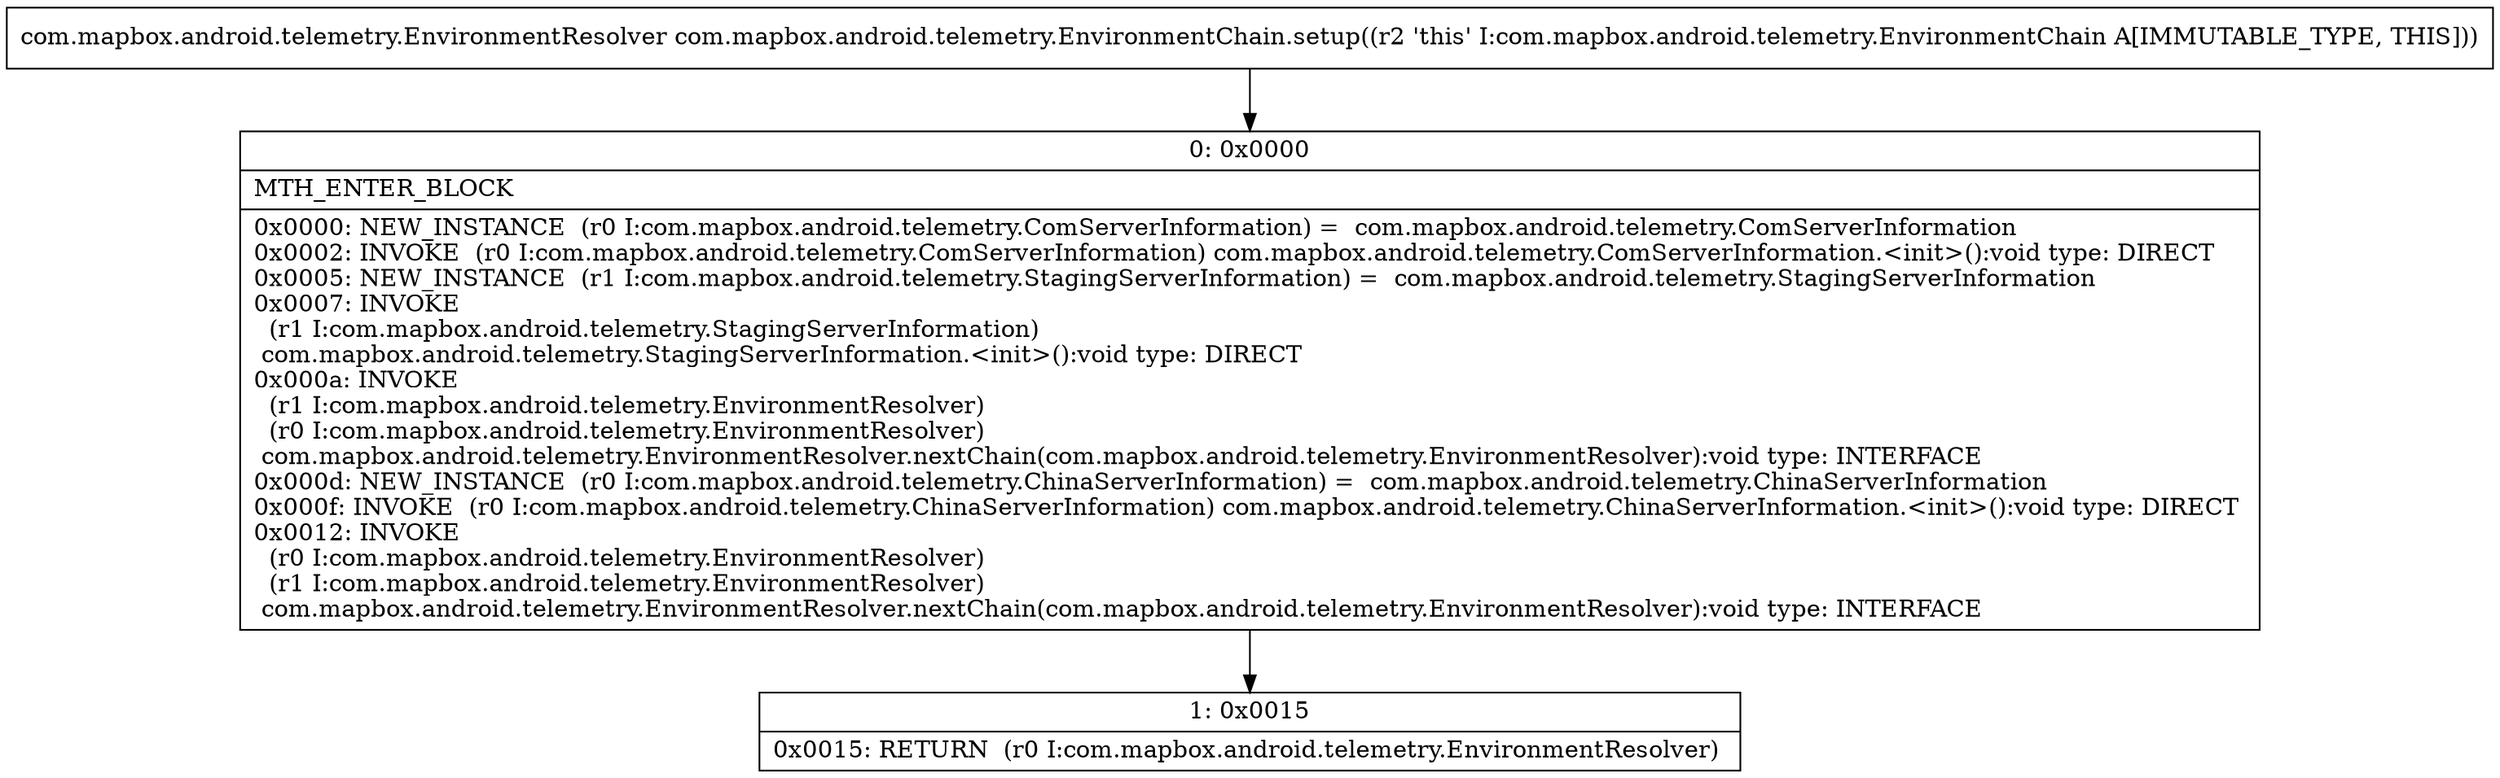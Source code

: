 digraph "CFG forcom.mapbox.android.telemetry.EnvironmentChain.setup()Lcom\/mapbox\/android\/telemetry\/EnvironmentResolver;" {
Node_0 [shape=record,label="{0\:\ 0x0000|MTH_ENTER_BLOCK\l|0x0000: NEW_INSTANCE  (r0 I:com.mapbox.android.telemetry.ComServerInformation) =  com.mapbox.android.telemetry.ComServerInformation \l0x0002: INVOKE  (r0 I:com.mapbox.android.telemetry.ComServerInformation) com.mapbox.android.telemetry.ComServerInformation.\<init\>():void type: DIRECT \l0x0005: NEW_INSTANCE  (r1 I:com.mapbox.android.telemetry.StagingServerInformation) =  com.mapbox.android.telemetry.StagingServerInformation \l0x0007: INVOKE  \l  (r1 I:com.mapbox.android.telemetry.StagingServerInformation)\l com.mapbox.android.telemetry.StagingServerInformation.\<init\>():void type: DIRECT \l0x000a: INVOKE  \l  (r1 I:com.mapbox.android.telemetry.EnvironmentResolver)\l  (r0 I:com.mapbox.android.telemetry.EnvironmentResolver)\l com.mapbox.android.telemetry.EnvironmentResolver.nextChain(com.mapbox.android.telemetry.EnvironmentResolver):void type: INTERFACE \l0x000d: NEW_INSTANCE  (r0 I:com.mapbox.android.telemetry.ChinaServerInformation) =  com.mapbox.android.telemetry.ChinaServerInformation \l0x000f: INVOKE  (r0 I:com.mapbox.android.telemetry.ChinaServerInformation) com.mapbox.android.telemetry.ChinaServerInformation.\<init\>():void type: DIRECT \l0x0012: INVOKE  \l  (r0 I:com.mapbox.android.telemetry.EnvironmentResolver)\l  (r1 I:com.mapbox.android.telemetry.EnvironmentResolver)\l com.mapbox.android.telemetry.EnvironmentResolver.nextChain(com.mapbox.android.telemetry.EnvironmentResolver):void type: INTERFACE \l}"];
Node_1 [shape=record,label="{1\:\ 0x0015|0x0015: RETURN  (r0 I:com.mapbox.android.telemetry.EnvironmentResolver) \l}"];
MethodNode[shape=record,label="{com.mapbox.android.telemetry.EnvironmentResolver com.mapbox.android.telemetry.EnvironmentChain.setup((r2 'this' I:com.mapbox.android.telemetry.EnvironmentChain A[IMMUTABLE_TYPE, THIS])) }"];
MethodNode -> Node_0;
Node_0 -> Node_1;
}

